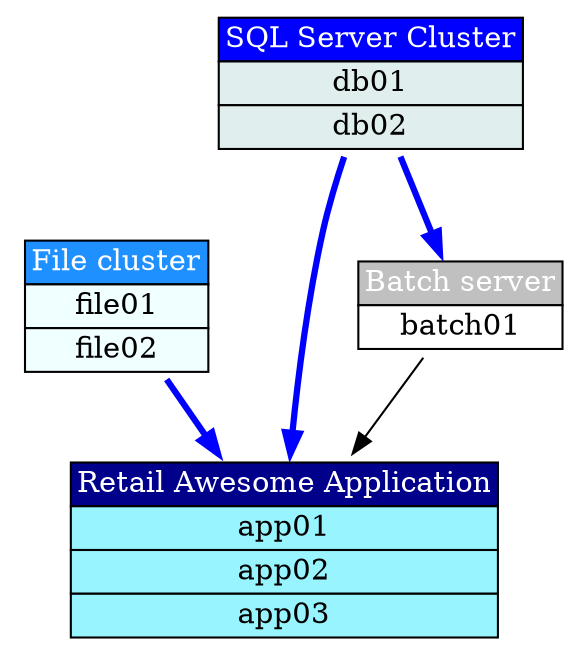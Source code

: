 // MyTree
digraph {
	rankdir=TB
	shape=circle
	retail [label=<<table border="0" cellspacing="0"><tr><td port="port0" border="1" bgcolor="blue4"><font color="white">Retail Awesome Application</font></td></tr><tr><td port="port1" border="1" bgcolor="cadetblue1"><font color="black">app01</font></td></tr><tr><td port="port2" border="1" bgcolor="cadetblue1"><font color="black">app02</font></td></tr><tr><td port="port3" border="1" bgcolor="cadetblue1"><font color="black">app03</font></td></tr></table>> URL="https://github.com/Kimbahir/ServiceTree" shape=none]
	fileservice [label=<<table border="0" cellspacing="0"><tr><td port="port0" border="1" bgcolor="dodgerblue1"><font color="white">File cluster</font></td></tr><tr><td port="port1" border="1" bgcolor="azure"><font color="black">file01</font></td></tr><tr><td port="port2" border="1" bgcolor="azure"><font color="black">file02</font></td></tr></table>> URL="https://github.com/Kimbahir/ServiceTree" shape=none]
	batchservice [label=<<table border="0" cellspacing="0"><tr><td port="port0" border="1" bgcolor="grey"><font color="white">Batch server</font></td></tr><tr><td port="port1" border="1" bgcolor="white"><font color="black">batch01</font></td></tr></table>> URL="https://github.com/Kimbahir/ServiceTree" shape=none]
	dbcluster [label=<<table border="0" cellspacing="0"><tr><td port="port0" border="1" bgcolor="blue"><font color="white">SQL Server Cluster</font></td></tr><tr><td port="port1" border="1" bgcolor="azure2"><font color="black">db01</font></td></tr><tr><td port="port2" border="1" bgcolor="azure2"><font color="black">db02</font></td></tr></table>> URL="https://github.com/Kimbahir/ServiceTree" shape=none]
	dbcluster -> retail [color=blue penwidth=3.0]
	dbcluster -> batchservice [color=blue penwidth=3.0]
	fileservice -> retail [color=blue penwidth=3.0]
	batchservice -> retail
}
